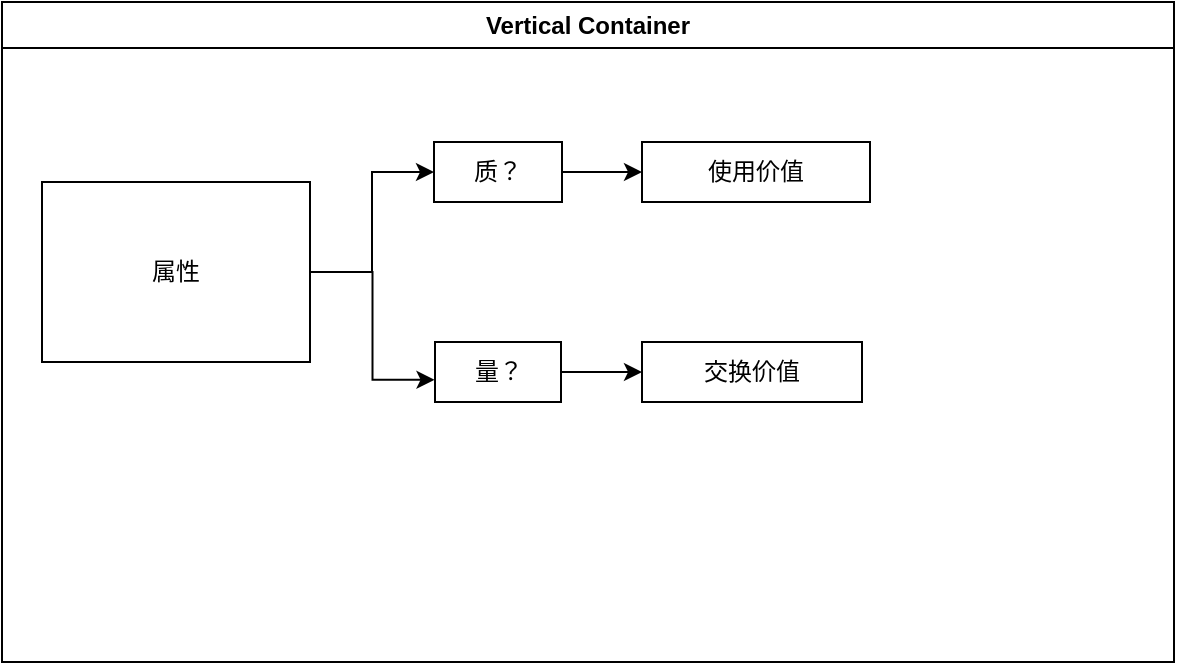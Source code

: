 <mxfile version="21.5.0" type="github">
  <diagram name="第 1 页" id="j3jPFkSw3a2n-j3h8ePS">
    <mxGraphModel dx="792" dy="434" grid="1" gridSize="10" guides="1" tooltips="1" connect="1" arrows="1" fold="1" page="1" pageScale="1" pageWidth="827" pageHeight="1169" math="0" shadow="0">
      <root>
        <mxCell id="0" />
        <mxCell id="1" parent="0" />
        <mxCell id="fOFrxGT-ilyIDRhfyo1M-1" value="Vertical Container" style="swimlane;whiteSpace=wrap;html=1;" vertex="1" parent="1">
          <mxGeometry x="121" y="40" width="586" height="330" as="geometry" />
        </mxCell>
        <mxCell id="fOFrxGT-ilyIDRhfyo1M-5" style="edgeStyle=orthogonalEdgeStyle;rounded=0;orthogonalLoop=1;jettySize=auto;html=1;entryX=0;entryY=0.5;entryDx=0;entryDy=0;" edge="1" parent="fOFrxGT-ilyIDRhfyo1M-1" source="fOFrxGT-ilyIDRhfyo1M-2" target="fOFrxGT-ilyIDRhfyo1M-7">
          <mxGeometry relative="1" as="geometry" />
        </mxCell>
        <mxCell id="fOFrxGT-ilyIDRhfyo1M-6" style="edgeStyle=orthogonalEdgeStyle;rounded=0;orthogonalLoop=1;jettySize=auto;html=1;entryX=-0.004;entryY=0.629;entryDx=0;entryDy=0;entryPerimeter=0;" edge="1" parent="fOFrxGT-ilyIDRhfyo1M-1" source="fOFrxGT-ilyIDRhfyo1M-2" target="fOFrxGT-ilyIDRhfyo1M-8">
          <mxGeometry relative="1" as="geometry" />
        </mxCell>
        <mxCell id="fOFrxGT-ilyIDRhfyo1M-2" value="属性" style="rounded=0;whiteSpace=wrap;html=1;" vertex="1" parent="fOFrxGT-ilyIDRhfyo1M-1">
          <mxGeometry x="20" y="90" width="134" height="90" as="geometry" />
        </mxCell>
        <mxCell id="fOFrxGT-ilyIDRhfyo1M-3" value="使用价值" style="rounded=0;whiteSpace=wrap;html=1;" vertex="1" parent="fOFrxGT-ilyIDRhfyo1M-1">
          <mxGeometry x="320" y="70" width="114" height="30" as="geometry" />
        </mxCell>
        <mxCell id="fOFrxGT-ilyIDRhfyo1M-4" value="交换价值" style="rounded=0;whiteSpace=wrap;html=1;" vertex="1" parent="fOFrxGT-ilyIDRhfyo1M-1">
          <mxGeometry x="320" y="170" width="110" height="30" as="geometry" />
        </mxCell>
        <mxCell id="fOFrxGT-ilyIDRhfyo1M-9" style="edgeStyle=orthogonalEdgeStyle;rounded=0;orthogonalLoop=1;jettySize=auto;html=1;entryX=0;entryY=0.5;entryDx=0;entryDy=0;" edge="1" parent="fOFrxGT-ilyIDRhfyo1M-1" source="fOFrxGT-ilyIDRhfyo1M-7" target="fOFrxGT-ilyIDRhfyo1M-3">
          <mxGeometry relative="1" as="geometry" />
        </mxCell>
        <mxCell id="fOFrxGT-ilyIDRhfyo1M-7" value="质？" style="rounded=0;whiteSpace=wrap;html=1;" vertex="1" parent="fOFrxGT-ilyIDRhfyo1M-1">
          <mxGeometry x="216" y="70" width="64" height="30" as="geometry" />
        </mxCell>
        <mxCell id="fOFrxGT-ilyIDRhfyo1M-10" style="edgeStyle=orthogonalEdgeStyle;rounded=0;orthogonalLoop=1;jettySize=auto;html=1;" edge="1" parent="fOFrxGT-ilyIDRhfyo1M-1" source="fOFrxGT-ilyIDRhfyo1M-8" target="fOFrxGT-ilyIDRhfyo1M-4">
          <mxGeometry relative="1" as="geometry" />
        </mxCell>
        <mxCell id="fOFrxGT-ilyIDRhfyo1M-8" value="量？" style="rounded=0;whiteSpace=wrap;html=1;" vertex="1" parent="fOFrxGT-ilyIDRhfyo1M-1">
          <mxGeometry x="216.5" y="170" width="63" height="30" as="geometry" />
        </mxCell>
      </root>
    </mxGraphModel>
  </diagram>
</mxfile>
